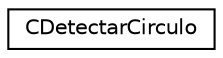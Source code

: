 digraph "Graphical Class Hierarchy"
{
  edge [fontname="Helvetica",fontsize="10",labelfontname="Helvetica",labelfontsize="10"];
  node [fontname="Helvetica",fontsize="10",shape=record];
  rankdir="LR";
  Node1 [label="CDetectarCirculo",height=0.2,width=0.4,color="black", fillcolor="white", style="filled",URL="$classCDetectarCirculo.html"];
}
